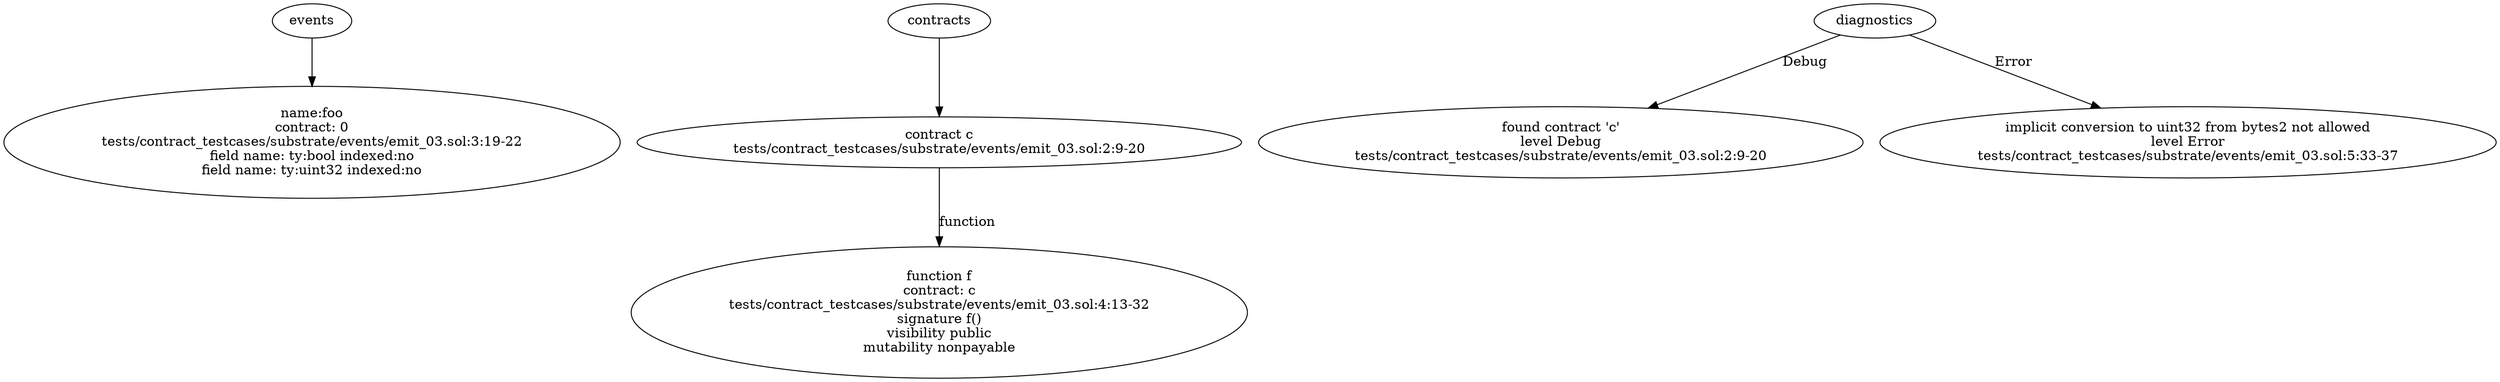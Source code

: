 strict digraph "tests/contract_testcases/substrate/events/emit_03.sol" {
	foo [label="name:foo\ncontract: 0\ntests/contract_testcases/substrate/events/emit_03.sol:3:19-22\nfield name: ty:bool indexed:no\nfield name: ty:uint32 indexed:no"]
	contract [label="contract c\ntests/contract_testcases/substrate/events/emit_03.sol:2:9-20"]
	f [label="function f\ncontract: c\ntests/contract_testcases/substrate/events/emit_03.sol:4:13-32\nsignature f()\nvisibility public\nmutability nonpayable"]
	diagnostic [label="found contract 'c'\nlevel Debug\ntests/contract_testcases/substrate/events/emit_03.sol:2:9-20"]
	diagnostic_7 [label="implicit conversion to uint32 from bytes2 not allowed\nlevel Error\ntests/contract_testcases/substrate/events/emit_03.sol:5:33-37"]
	events -> foo
	contracts -> contract
	contract -> f [label="function"]
	diagnostics -> diagnostic [label="Debug"]
	diagnostics -> diagnostic_7 [label="Error"]
}
